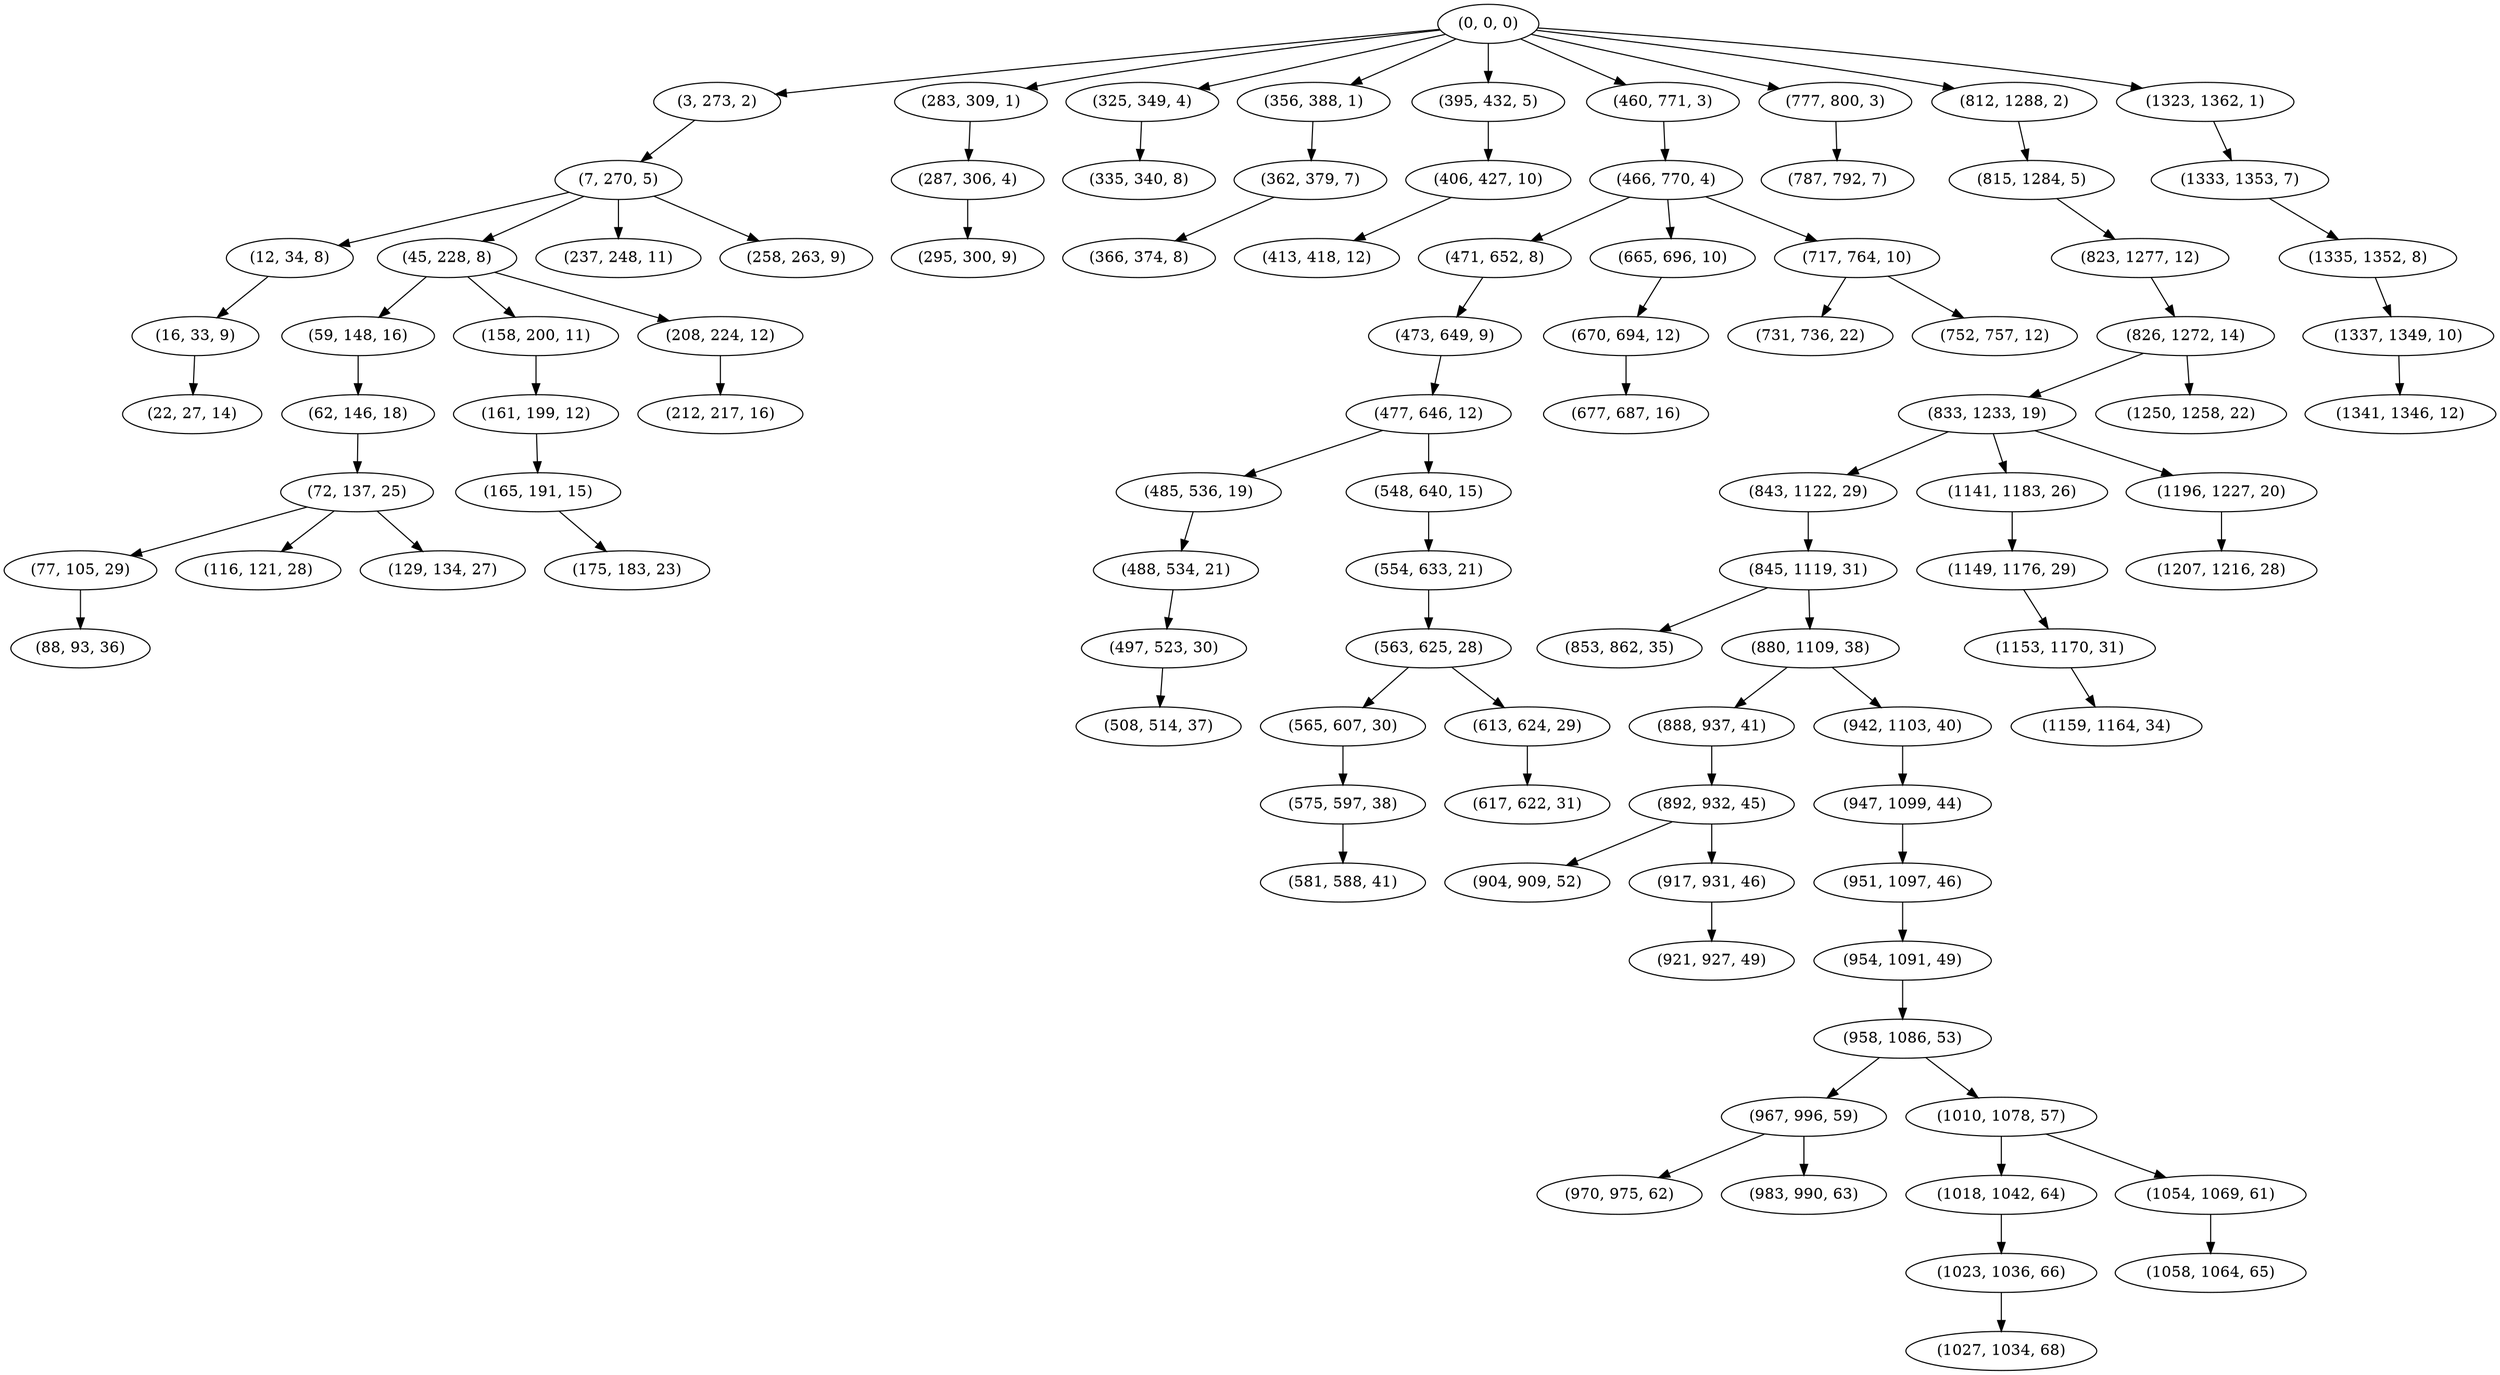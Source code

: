 digraph tree {
    "(0, 0, 0)";
    "(3, 273, 2)";
    "(7, 270, 5)";
    "(12, 34, 8)";
    "(16, 33, 9)";
    "(22, 27, 14)";
    "(45, 228, 8)";
    "(59, 148, 16)";
    "(62, 146, 18)";
    "(72, 137, 25)";
    "(77, 105, 29)";
    "(88, 93, 36)";
    "(116, 121, 28)";
    "(129, 134, 27)";
    "(158, 200, 11)";
    "(161, 199, 12)";
    "(165, 191, 15)";
    "(175, 183, 23)";
    "(208, 224, 12)";
    "(212, 217, 16)";
    "(237, 248, 11)";
    "(258, 263, 9)";
    "(283, 309, 1)";
    "(287, 306, 4)";
    "(295, 300, 9)";
    "(325, 349, 4)";
    "(335, 340, 8)";
    "(356, 388, 1)";
    "(362, 379, 7)";
    "(366, 374, 8)";
    "(395, 432, 5)";
    "(406, 427, 10)";
    "(413, 418, 12)";
    "(460, 771, 3)";
    "(466, 770, 4)";
    "(471, 652, 8)";
    "(473, 649, 9)";
    "(477, 646, 12)";
    "(485, 536, 19)";
    "(488, 534, 21)";
    "(497, 523, 30)";
    "(508, 514, 37)";
    "(548, 640, 15)";
    "(554, 633, 21)";
    "(563, 625, 28)";
    "(565, 607, 30)";
    "(575, 597, 38)";
    "(581, 588, 41)";
    "(613, 624, 29)";
    "(617, 622, 31)";
    "(665, 696, 10)";
    "(670, 694, 12)";
    "(677, 687, 16)";
    "(717, 764, 10)";
    "(731, 736, 22)";
    "(752, 757, 12)";
    "(777, 800, 3)";
    "(787, 792, 7)";
    "(812, 1288, 2)";
    "(815, 1284, 5)";
    "(823, 1277, 12)";
    "(826, 1272, 14)";
    "(833, 1233, 19)";
    "(843, 1122, 29)";
    "(845, 1119, 31)";
    "(853, 862, 35)";
    "(880, 1109, 38)";
    "(888, 937, 41)";
    "(892, 932, 45)";
    "(904, 909, 52)";
    "(917, 931, 46)";
    "(921, 927, 49)";
    "(942, 1103, 40)";
    "(947, 1099, 44)";
    "(951, 1097, 46)";
    "(954, 1091, 49)";
    "(958, 1086, 53)";
    "(967, 996, 59)";
    "(970, 975, 62)";
    "(983, 990, 63)";
    "(1010, 1078, 57)";
    "(1018, 1042, 64)";
    "(1023, 1036, 66)";
    "(1027, 1034, 68)";
    "(1054, 1069, 61)";
    "(1058, 1064, 65)";
    "(1141, 1183, 26)";
    "(1149, 1176, 29)";
    "(1153, 1170, 31)";
    "(1159, 1164, 34)";
    "(1196, 1227, 20)";
    "(1207, 1216, 28)";
    "(1250, 1258, 22)";
    "(1323, 1362, 1)";
    "(1333, 1353, 7)";
    "(1335, 1352, 8)";
    "(1337, 1349, 10)";
    "(1341, 1346, 12)";
    "(0, 0, 0)" -> "(3, 273, 2)";
    "(0, 0, 0)" -> "(283, 309, 1)";
    "(0, 0, 0)" -> "(325, 349, 4)";
    "(0, 0, 0)" -> "(356, 388, 1)";
    "(0, 0, 0)" -> "(395, 432, 5)";
    "(0, 0, 0)" -> "(460, 771, 3)";
    "(0, 0, 0)" -> "(777, 800, 3)";
    "(0, 0, 0)" -> "(812, 1288, 2)";
    "(0, 0, 0)" -> "(1323, 1362, 1)";
    "(3, 273, 2)" -> "(7, 270, 5)";
    "(7, 270, 5)" -> "(12, 34, 8)";
    "(7, 270, 5)" -> "(45, 228, 8)";
    "(7, 270, 5)" -> "(237, 248, 11)";
    "(7, 270, 5)" -> "(258, 263, 9)";
    "(12, 34, 8)" -> "(16, 33, 9)";
    "(16, 33, 9)" -> "(22, 27, 14)";
    "(45, 228, 8)" -> "(59, 148, 16)";
    "(45, 228, 8)" -> "(158, 200, 11)";
    "(45, 228, 8)" -> "(208, 224, 12)";
    "(59, 148, 16)" -> "(62, 146, 18)";
    "(62, 146, 18)" -> "(72, 137, 25)";
    "(72, 137, 25)" -> "(77, 105, 29)";
    "(72, 137, 25)" -> "(116, 121, 28)";
    "(72, 137, 25)" -> "(129, 134, 27)";
    "(77, 105, 29)" -> "(88, 93, 36)";
    "(158, 200, 11)" -> "(161, 199, 12)";
    "(161, 199, 12)" -> "(165, 191, 15)";
    "(165, 191, 15)" -> "(175, 183, 23)";
    "(208, 224, 12)" -> "(212, 217, 16)";
    "(283, 309, 1)" -> "(287, 306, 4)";
    "(287, 306, 4)" -> "(295, 300, 9)";
    "(325, 349, 4)" -> "(335, 340, 8)";
    "(356, 388, 1)" -> "(362, 379, 7)";
    "(362, 379, 7)" -> "(366, 374, 8)";
    "(395, 432, 5)" -> "(406, 427, 10)";
    "(406, 427, 10)" -> "(413, 418, 12)";
    "(460, 771, 3)" -> "(466, 770, 4)";
    "(466, 770, 4)" -> "(471, 652, 8)";
    "(466, 770, 4)" -> "(665, 696, 10)";
    "(466, 770, 4)" -> "(717, 764, 10)";
    "(471, 652, 8)" -> "(473, 649, 9)";
    "(473, 649, 9)" -> "(477, 646, 12)";
    "(477, 646, 12)" -> "(485, 536, 19)";
    "(477, 646, 12)" -> "(548, 640, 15)";
    "(485, 536, 19)" -> "(488, 534, 21)";
    "(488, 534, 21)" -> "(497, 523, 30)";
    "(497, 523, 30)" -> "(508, 514, 37)";
    "(548, 640, 15)" -> "(554, 633, 21)";
    "(554, 633, 21)" -> "(563, 625, 28)";
    "(563, 625, 28)" -> "(565, 607, 30)";
    "(563, 625, 28)" -> "(613, 624, 29)";
    "(565, 607, 30)" -> "(575, 597, 38)";
    "(575, 597, 38)" -> "(581, 588, 41)";
    "(613, 624, 29)" -> "(617, 622, 31)";
    "(665, 696, 10)" -> "(670, 694, 12)";
    "(670, 694, 12)" -> "(677, 687, 16)";
    "(717, 764, 10)" -> "(731, 736, 22)";
    "(717, 764, 10)" -> "(752, 757, 12)";
    "(777, 800, 3)" -> "(787, 792, 7)";
    "(812, 1288, 2)" -> "(815, 1284, 5)";
    "(815, 1284, 5)" -> "(823, 1277, 12)";
    "(823, 1277, 12)" -> "(826, 1272, 14)";
    "(826, 1272, 14)" -> "(833, 1233, 19)";
    "(826, 1272, 14)" -> "(1250, 1258, 22)";
    "(833, 1233, 19)" -> "(843, 1122, 29)";
    "(833, 1233, 19)" -> "(1141, 1183, 26)";
    "(833, 1233, 19)" -> "(1196, 1227, 20)";
    "(843, 1122, 29)" -> "(845, 1119, 31)";
    "(845, 1119, 31)" -> "(853, 862, 35)";
    "(845, 1119, 31)" -> "(880, 1109, 38)";
    "(880, 1109, 38)" -> "(888, 937, 41)";
    "(880, 1109, 38)" -> "(942, 1103, 40)";
    "(888, 937, 41)" -> "(892, 932, 45)";
    "(892, 932, 45)" -> "(904, 909, 52)";
    "(892, 932, 45)" -> "(917, 931, 46)";
    "(917, 931, 46)" -> "(921, 927, 49)";
    "(942, 1103, 40)" -> "(947, 1099, 44)";
    "(947, 1099, 44)" -> "(951, 1097, 46)";
    "(951, 1097, 46)" -> "(954, 1091, 49)";
    "(954, 1091, 49)" -> "(958, 1086, 53)";
    "(958, 1086, 53)" -> "(967, 996, 59)";
    "(958, 1086, 53)" -> "(1010, 1078, 57)";
    "(967, 996, 59)" -> "(970, 975, 62)";
    "(967, 996, 59)" -> "(983, 990, 63)";
    "(1010, 1078, 57)" -> "(1018, 1042, 64)";
    "(1010, 1078, 57)" -> "(1054, 1069, 61)";
    "(1018, 1042, 64)" -> "(1023, 1036, 66)";
    "(1023, 1036, 66)" -> "(1027, 1034, 68)";
    "(1054, 1069, 61)" -> "(1058, 1064, 65)";
    "(1141, 1183, 26)" -> "(1149, 1176, 29)";
    "(1149, 1176, 29)" -> "(1153, 1170, 31)";
    "(1153, 1170, 31)" -> "(1159, 1164, 34)";
    "(1196, 1227, 20)" -> "(1207, 1216, 28)";
    "(1323, 1362, 1)" -> "(1333, 1353, 7)";
    "(1333, 1353, 7)" -> "(1335, 1352, 8)";
    "(1335, 1352, 8)" -> "(1337, 1349, 10)";
    "(1337, 1349, 10)" -> "(1341, 1346, 12)";
}
